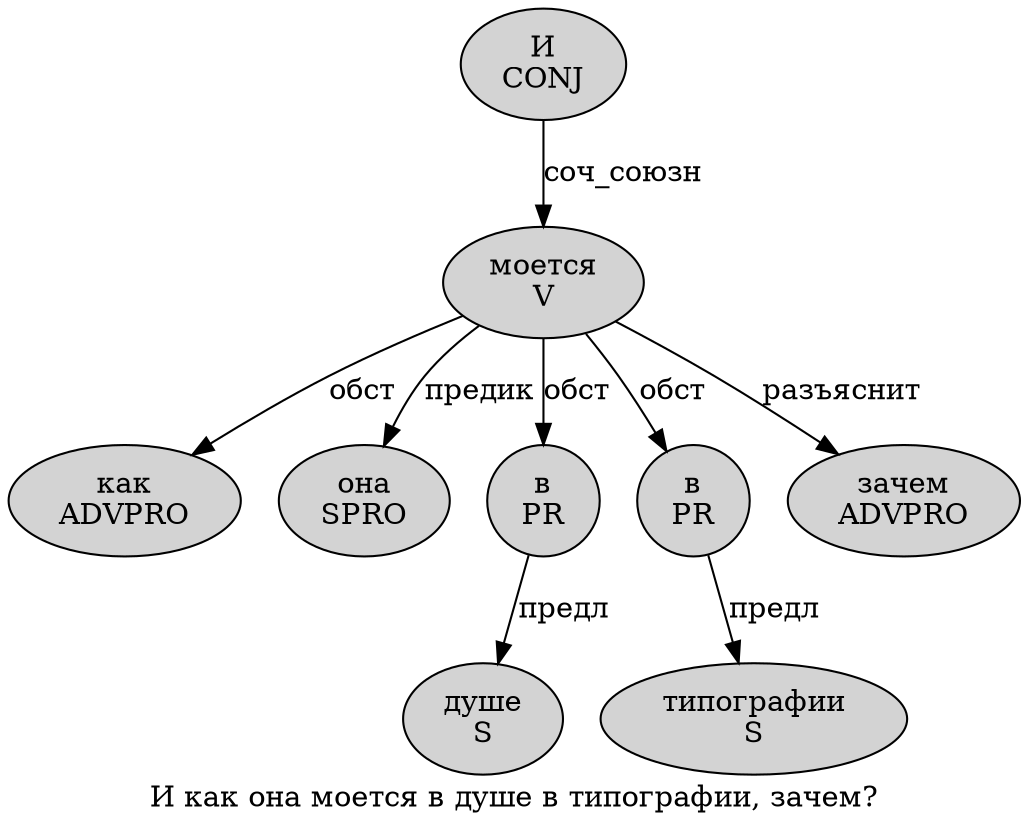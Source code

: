 digraph SENTENCE_2493 {
	graph [label="И как она моется в душе в типографии, зачем?"]
	node [style=filled]
		0 [label="И
CONJ" color="" fillcolor=lightgray penwidth=1 shape=ellipse]
		1 [label="как
ADVPRO" color="" fillcolor=lightgray penwidth=1 shape=ellipse]
		2 [label="она
SPRO" color="" fillcolor=lightgray penwidth=1 shape=ellipse]
		3 [label="моется
V" color="" fillcolor=lightgray penwidth=1 shape=ellipse]
		4 [label="в
PR" color="" fillcolor=lightgray penwidth=1 shape=ellipse]
		5 [label="душе
S" color="" fillcolor=lightgray penwidth=1 shape=ellipse]
		6 [label="в
PR" color="" fillcolor=lightgray penwidth=1 shape=ellipse]
		7 [label="типографии
S" color="" fillcolor=lightgray penwidth=1 shape=ellipse]
		9 [label="зачем
ADVPRO" color="" fillcolor=lightgray penwidth=1 shape=ellipse]
			0 -> 3 [label="соч_союзн"]
			3 -> 1 [label="обст"]
			3 -> 2 [label="предик"]
			3 -> 4 [label="обст"]
			3 -> 6 [label="обст"]
			3 -> 9 [label="разъяснит"]
			4 -> 5 [label="предл"]
			6 -> 7 [label="предл"]
}